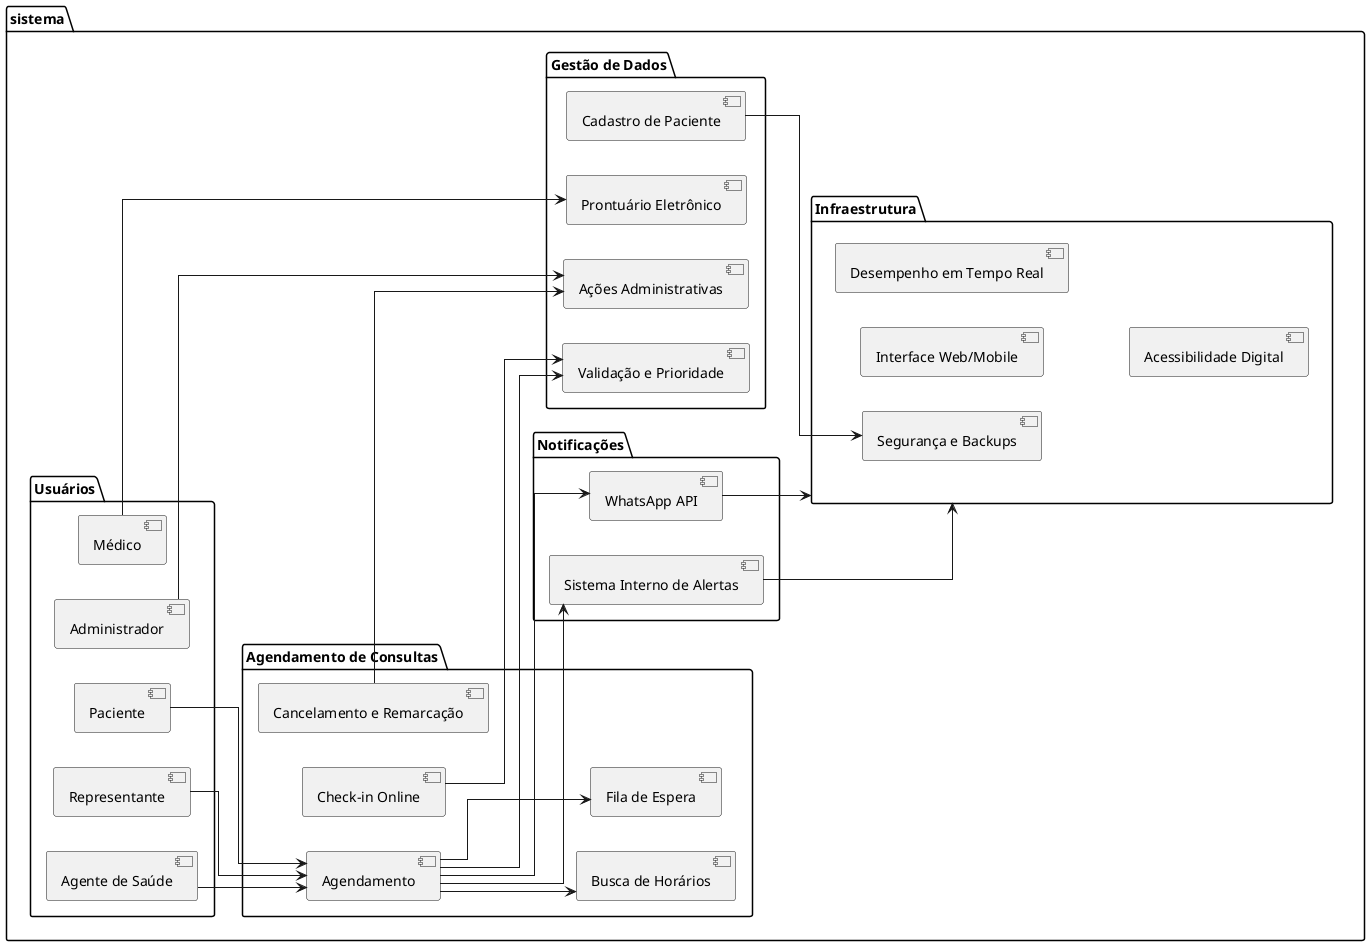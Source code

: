 @startuml
skinparam linetype ortho
left to right direction

package "sistema" {
  package "Agendamento de Consultas" {
    [Agendamento] 
    [Cancelamento e Remarcação]
    [Busca de Horários]
    [Check-in Online]
    [Fila de Espera]
  }

  package "Usuários" {
    [Paciente]
    [Representante]
    [Agente de Saúde]
    [Administrador]
    [Médico]
  }

  package "Notificações" {
    [WhatsApp API]
    [Sistema Interno de Alertas]
  }

  package "Gestão de Dados" {
    [Cadastro de Paciente]
    [Prontuário Eletrônico]
    [Validação e Prioridade]
    [Ações Administrativas]
  }

  package "Infraestrutura" {
    [Segurança e Backups]
    [Interface Web/Mobile]
    [Desempenho em Tempo Real]
    [Acessibilidade Digital]
  }
}

' Relações
[Paciente] --> [Agendamento]
[Representante] --> [Agendamento]
[Agente de Saúde] --> [Agendamento]
[Administrador] --> [Ações Administrativas]
[Médico] --> [Prontuário Eletrônico]

[Agendamento] --> [Busca de Horários]
[Agendamento] --> [Validação e Prioridade]
[Agendamento] --> [Fila de Espera]
[Agendamento] --> [WhatsApp API]
[Agendamento] --> [Sistema Interno de Alertas]

[Cancelamento e Remarcação] --> [Ações Administrativas]
[Cadastro de Paciente] --> [Segurança e Backups]

[Check-in Online] --> [Validação e Prioridade]

[WhatsApp API] --> [Infraestrutura]
[Sistema Interno de Alertas] --> [Infraestrutura]

@enduml